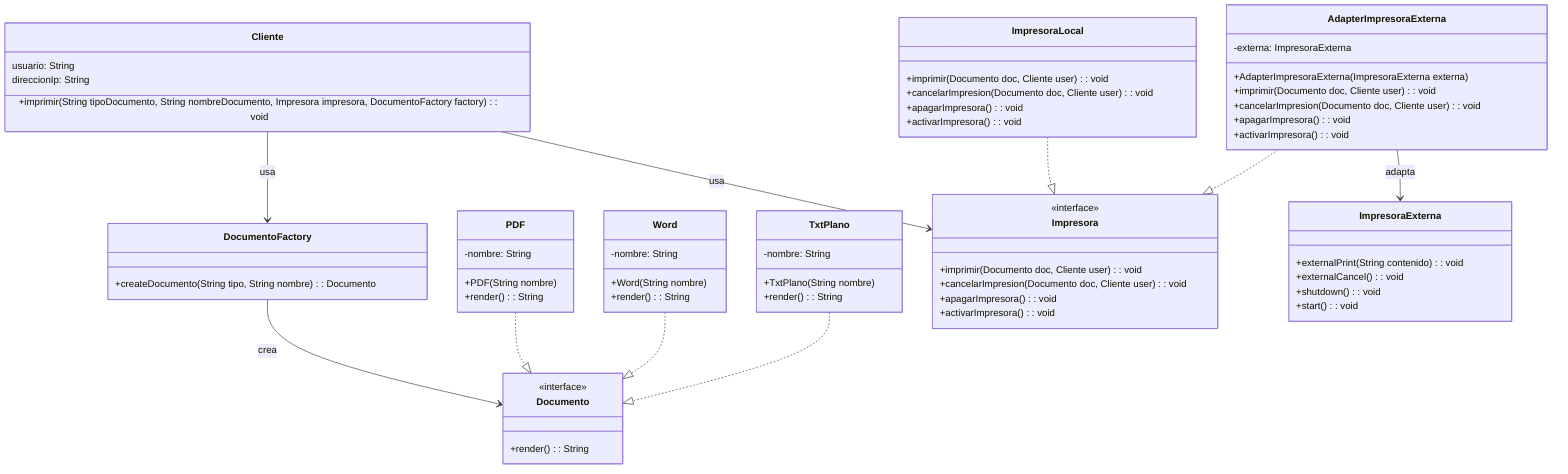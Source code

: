 %%Una aplicación tiene que imprimir diferentes tipos de documentos (PDF, Word y Texto plano). Cada tipo de documento sabe cómo formatearse e imprimirse, pero la aplicación no debe acoplarse a clases concretas: por eso se usa un Factory que, dado un tipo, produce el objeto Documento apropiado.
%%
%%Además, existe una impresora externa con interfaz incompatible (por ejemplo, tiene su propio conjunto de métodos como externalPrint(String contenido)), que no se puede cambiar. Para integrarla sin modificarla directamente se crea un Adapter que la expone con la interfaz común de impresión que usa el resto de la aplicación.
%%
%%El Cliente pide imprimir un documento; la aplicación obtiene el Documento mediante la fábrica y lo envía a una impresora estándar o, si es necesario usar la impresora externa, lo hace a través del adaptador que la envuelve.
%%


classDiagram
    class Cliente {
        usuario: String
        direccionIp: String
        +imprimir(String tipoDocumento, String nombreDocumento, Impresora impresora, DocumentoFactory factory): void
    }

    class Documento {
        <<interface>>
        +render(): String
    }

    class PDF {
        -nombre: String
        +PDF(String nombre)
        +render(): String
    }

    class Word {
        -nombre: String
        +Word(String nombre)
        +render(): String
    }

    class TxtPlano {
        -nombre: String
        +TxtPlano(String nombre)
        +render(): String
    }

    class DocumentoFactory {
        +createDocumento(String tipo, String nombre): Documento
    }

    class Impresora {
        <<interface>>
        +imprimir(Documento doc, Cliente user): void
        +cancelarImpresion(Documento doc, Cliente user): void
        +apagarImpresora(): void
        +activarImpresora(): void
    }

    class ImpresoraLocal {
        +imprimir(Documento doc, Cliente user): void
        +cancelarImpresion(Documento doc, Cliente user): void
        +apagarImpresora(): void
        +activarImpresora(): void
    }

    class ImpresoraExterna {
        +externalPrint(String contenido): void
        +externalCancel(): void
        +shutdown(): void
        +start(): void
    }

    class AdapterImpresoraExterna {
        -externa: ImpresoraExterna
        +AdapterImpresoraExterna(ImpresoraExterna externa)
        +imprimir(Documento doc, Cliente user): void
        +cancelarImpresion(Documento doc, Cliente user): void
        +apagarImpresora(): void
        +activarImpresora(): void
    }

    Cliente --> DocumentoFactory : usa
    Cliente --> Impresora : usa
    DocumentoFactory --> Documento : crea
    PDF ..|> Documento
    Word ..|> Documento
    TxtPlano ..|> Documento
    ImpresoraLocal ..|> Impresora
    AdapterImpresoraExterna ..|> Impresora
    AdapterImpresoraExterna --> ImpresoraExterna : adapta